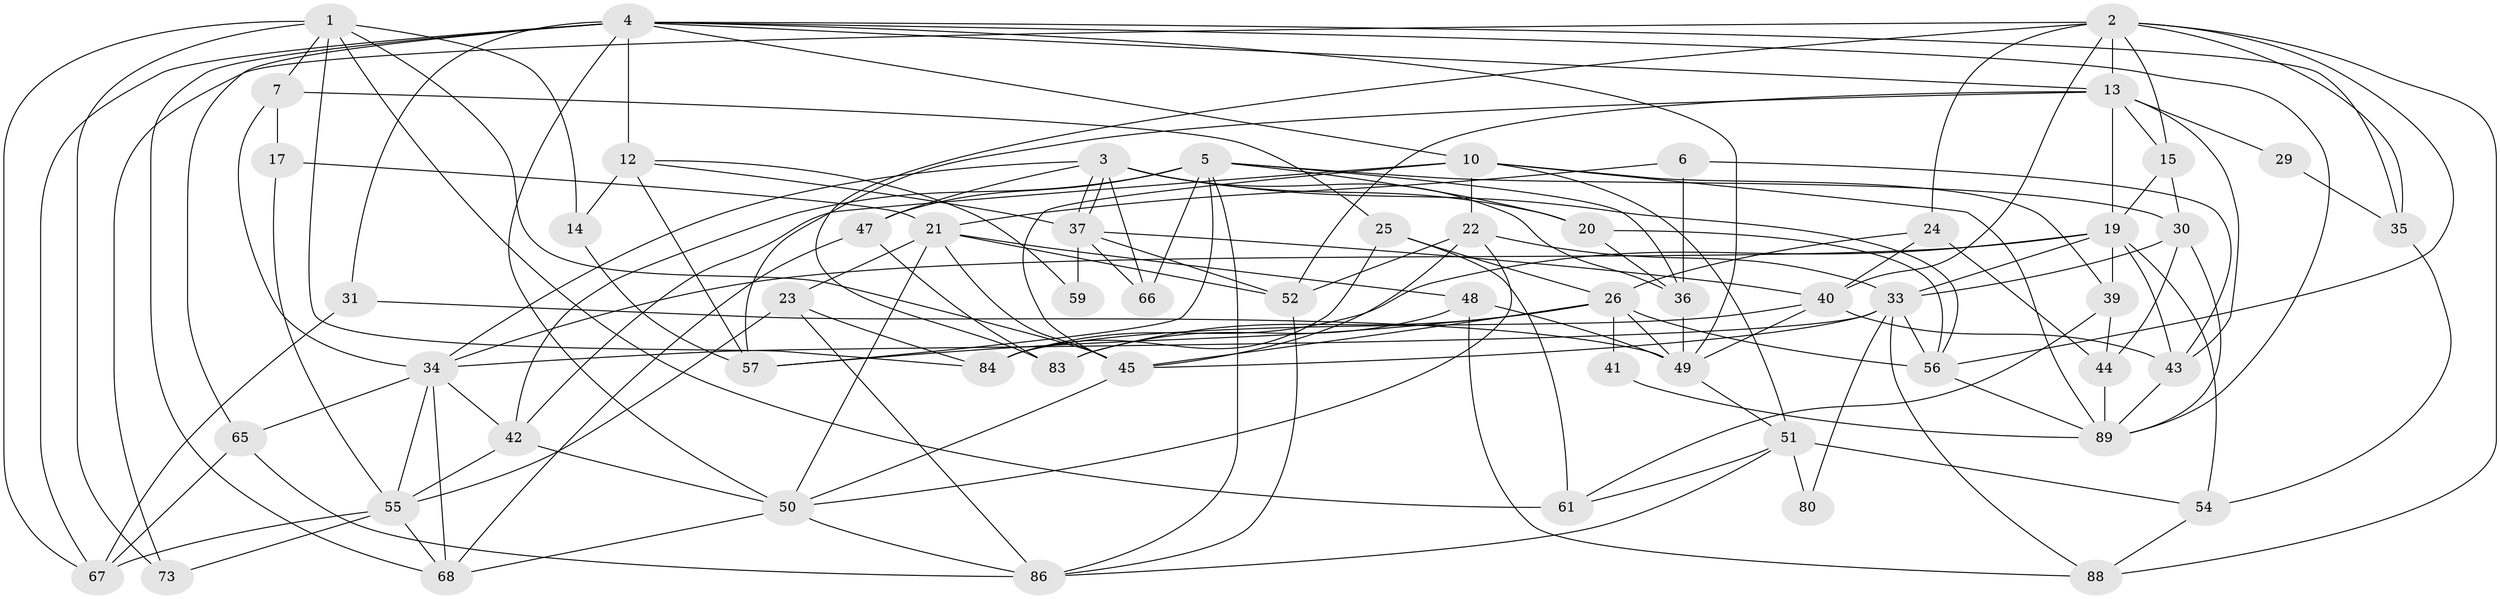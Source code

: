 // original degree distribution, {4: 0.29591836734693877, 5: 0.15306122448979592, 6: 0.11224489795918367, 2: 0.1326530612244898, 3: 0.2653061224489796, 9: 0.01020408163265306, 7: 0.02040816326530612, 8: 0.01020408163265306}
// Generated by graph-tools (version 1.1) at 2025/41/03/06/25 10:41:57]
// undirected, 59 vertices, 154 edges
graph export_dot {
graph [start="1"]
  node [color=gray90,style=filled];
  1 [super="+60"];
  2 [super="+8"];
  3 [super="+11"];
  4 [super="+16"];
  5 [super="+53"];
  6 [super="+32"];
  7 [super="+9"];
  10 [super="+18"];
  12 [super="+72"];
  13 [super="+94"];
  14;
  15 [super="+27"];
  17;
  19 [super="+62"];
  20 [super="+85"];
  21 [super="+77"];
  22 [super="+58"];
  23 [super="+38"];
  24;
  25;
  26 [super="+28"];
  29;
  30;
  31;
  33 [super="+79"];
  34 [super="+95"];
  35 [super="+87"];
  36 [super="+63"];
  37 [super="+46"];
  39;
  40 [super="+90"];
  41;
  42 [super="+96"];
  43 [super="+92"];
  44 [super="+64"];
  45;
  47;
  48;
  49 [super="+93"];
  50 [super="+75"];
  51 [super="+74"];
  52 [super="+69"];
  54 [super="+82"];
  55 [super="+98"];
  56 [super="+81"];
  57 [super="+76"];
  59;
  61 [super="+70"];
  65 [super="+71"];
  66;
  67 [super="+97"];
  68 [super="+78"];
  73;
  80;
  83;
  84;
  86;
  88;
  89 [super="+91"];
  1 -- 73;
  1 -- 45;
  1 -- 84;
  1 -- 7;
  1 -- 14;
  1 -- 61;
  1 -- 67;
  2 -- 83;
  2 -- 24;
  2 -- 35;
  2 -- 73;
  2 -- 40;
  2 -- 56;
  2 -- 88;
  2 -- 13;
  2 -- 15;
  3 -- 56;
  3 -- 37;
  3 -- 37;
  3 -- 34;
  3 -- 20;
  3 -- 66;
  3 -- 47;
  3 -- 36;
  4 -- 49;
  4 -- 12;
  4 -- 13;
  4 -- 50;
  4 -- 89;
  4 -- 31;
  4 -- 67;
  4 -- 65;
  4 -- 35;
  4 -- 10;
  4 -- 68;
  5 -- 86;
  5 -- 36;
  5 -- 57;
  5 -- 66;
  5 -- 20;
  5 -- 42;
  5 -- 30;
  5 -- 47;
  6 -- 43;
  6 -- 36;
  6 -- 21;
  7 -- 25;
  7 -- 17;
  7 -- 34;
  10 -- 89;
  10 -- 39;
  10 -- 42;
  10 -- 51;
  10 -- 45;
  10 -- 22;
  12 -- 14;
  12 -- 57;
  12 -- 59;
  12 -- 37;
  13 -- 15;
  13 -- 19;
  13 -- 29;
  13 -- 52;
  13 -- 43;
  13 -- 57;
  14 -- 57;
  15 -- 19;
  15 -- 30;
  17 -- 55;
  17 -- 21;
  19 -- 39;
  19 -- 43;
  19 -- 84;
  19 -- 54;
  19 -- 33;
  19 -- 34;
  20 -- 56;
  20 -- 36;
  21 -- 50;
  21 -- 48;
  21 -- 52;
  21 -- 23;
  21 -- 45;
  22 -- 45;
  22 -- 50;
  22 -- 52;
  22 -- 33;
  23 -- 84;
  23 -- 86;
  23 -- 55;
  24 -- 44;
  24 -- 26;
  24 -- 40;
  25 -- 84;
  25 -- 61;
  25 -- 26;
  26 -- 49 [weight=2];
  26 -- 41;
  26 -- 83;
  26 -- 56;
  26 -- 45;
  26 -- 57;
  29 -- 35;
  30 -- 33;
  30 -- 44;
  30 -- 89;
  31 -- 49;
  31 -- 67;
  33 -- 56;
  33 -- 34;
  33 -- 80;
  33 -- 88;
  33 -- 45;
  34 -- 42;
  34 -- 55;
  34 -- 65;
  34 -- 68;
  35 -- 54;
  36 -- 49;
  37 -- 66;
  37 -- 52;
  37 -- 59;
  37 -- 40;
  39 -- 61;
  39 -- 44;
  40 -- 84;
  40 -- 49;
  40 -- 43;
  41 -- 89;
  42 -- 50;
  42 -- 55;
  43 -- 89;
  44 -- 89;
  45 -- 50;
  47 -- 83;
  47 -- 68;
  48 -- 88;
  48 -- 49;
  48 -- 83;
  49 -- 51;
  50 -- 86;
  50 -- 68;
  51 -- 54;
  51 -- 61;
  51 -- 80;
  51 -- 86;
  52 -- 86;
  54 -- 88;
  55 -- 67;
  55 -- 73;
  55 -- 68;
  56 -- 89;
  65 -- 86;
  65 -- 67;
}
